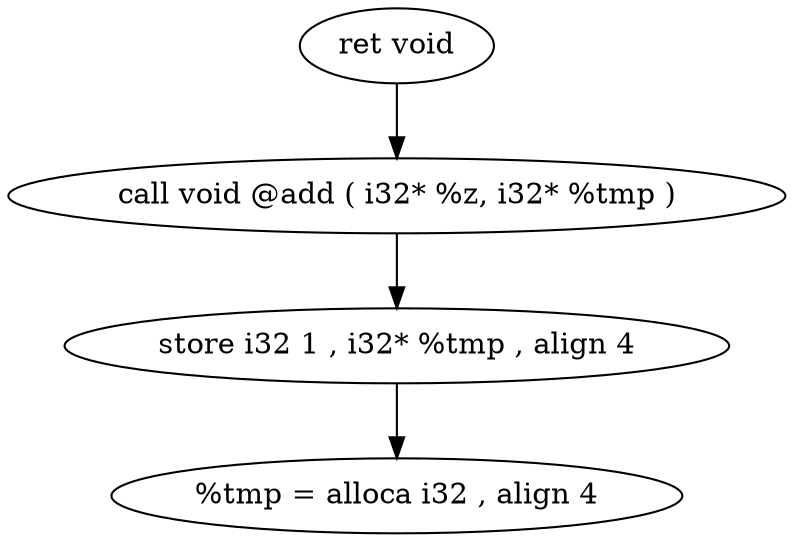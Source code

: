 digraph {
	graph [bb="0,0,372,252"];
	node [label="\N"];
	83	 [height=0.5,
		label="%tmp = alloca i32 , align 4",
		pos="186,18",
		width=3.8075];
	84	 [height=0.5,
		label="store i32 1 , i32* %tmp , align 4",
		pos="186,90",
		width=4.429];
	84 -> 83	 [pos="e,186,36.104 186,71.697 186,63.983 186,54.712 186,46.112"];
	85	 [height=0.5,
		label="call void @add ( i32* %z, i32* %tmp )",
		pos="186,162",
		width=5.1741];
	85 -> 84	 [pos="e,186,108.1 186,143.7 186,135.98 186,126.71 186,118.11"];
	86	 [height=0.5,
		label="ret void",
		pos="186,234",
		width=1.2888];
	86 -> 85	 [pos="e,186,180.1 186,215.7 186,207.98 186,198.71 186,190.11"];
}
